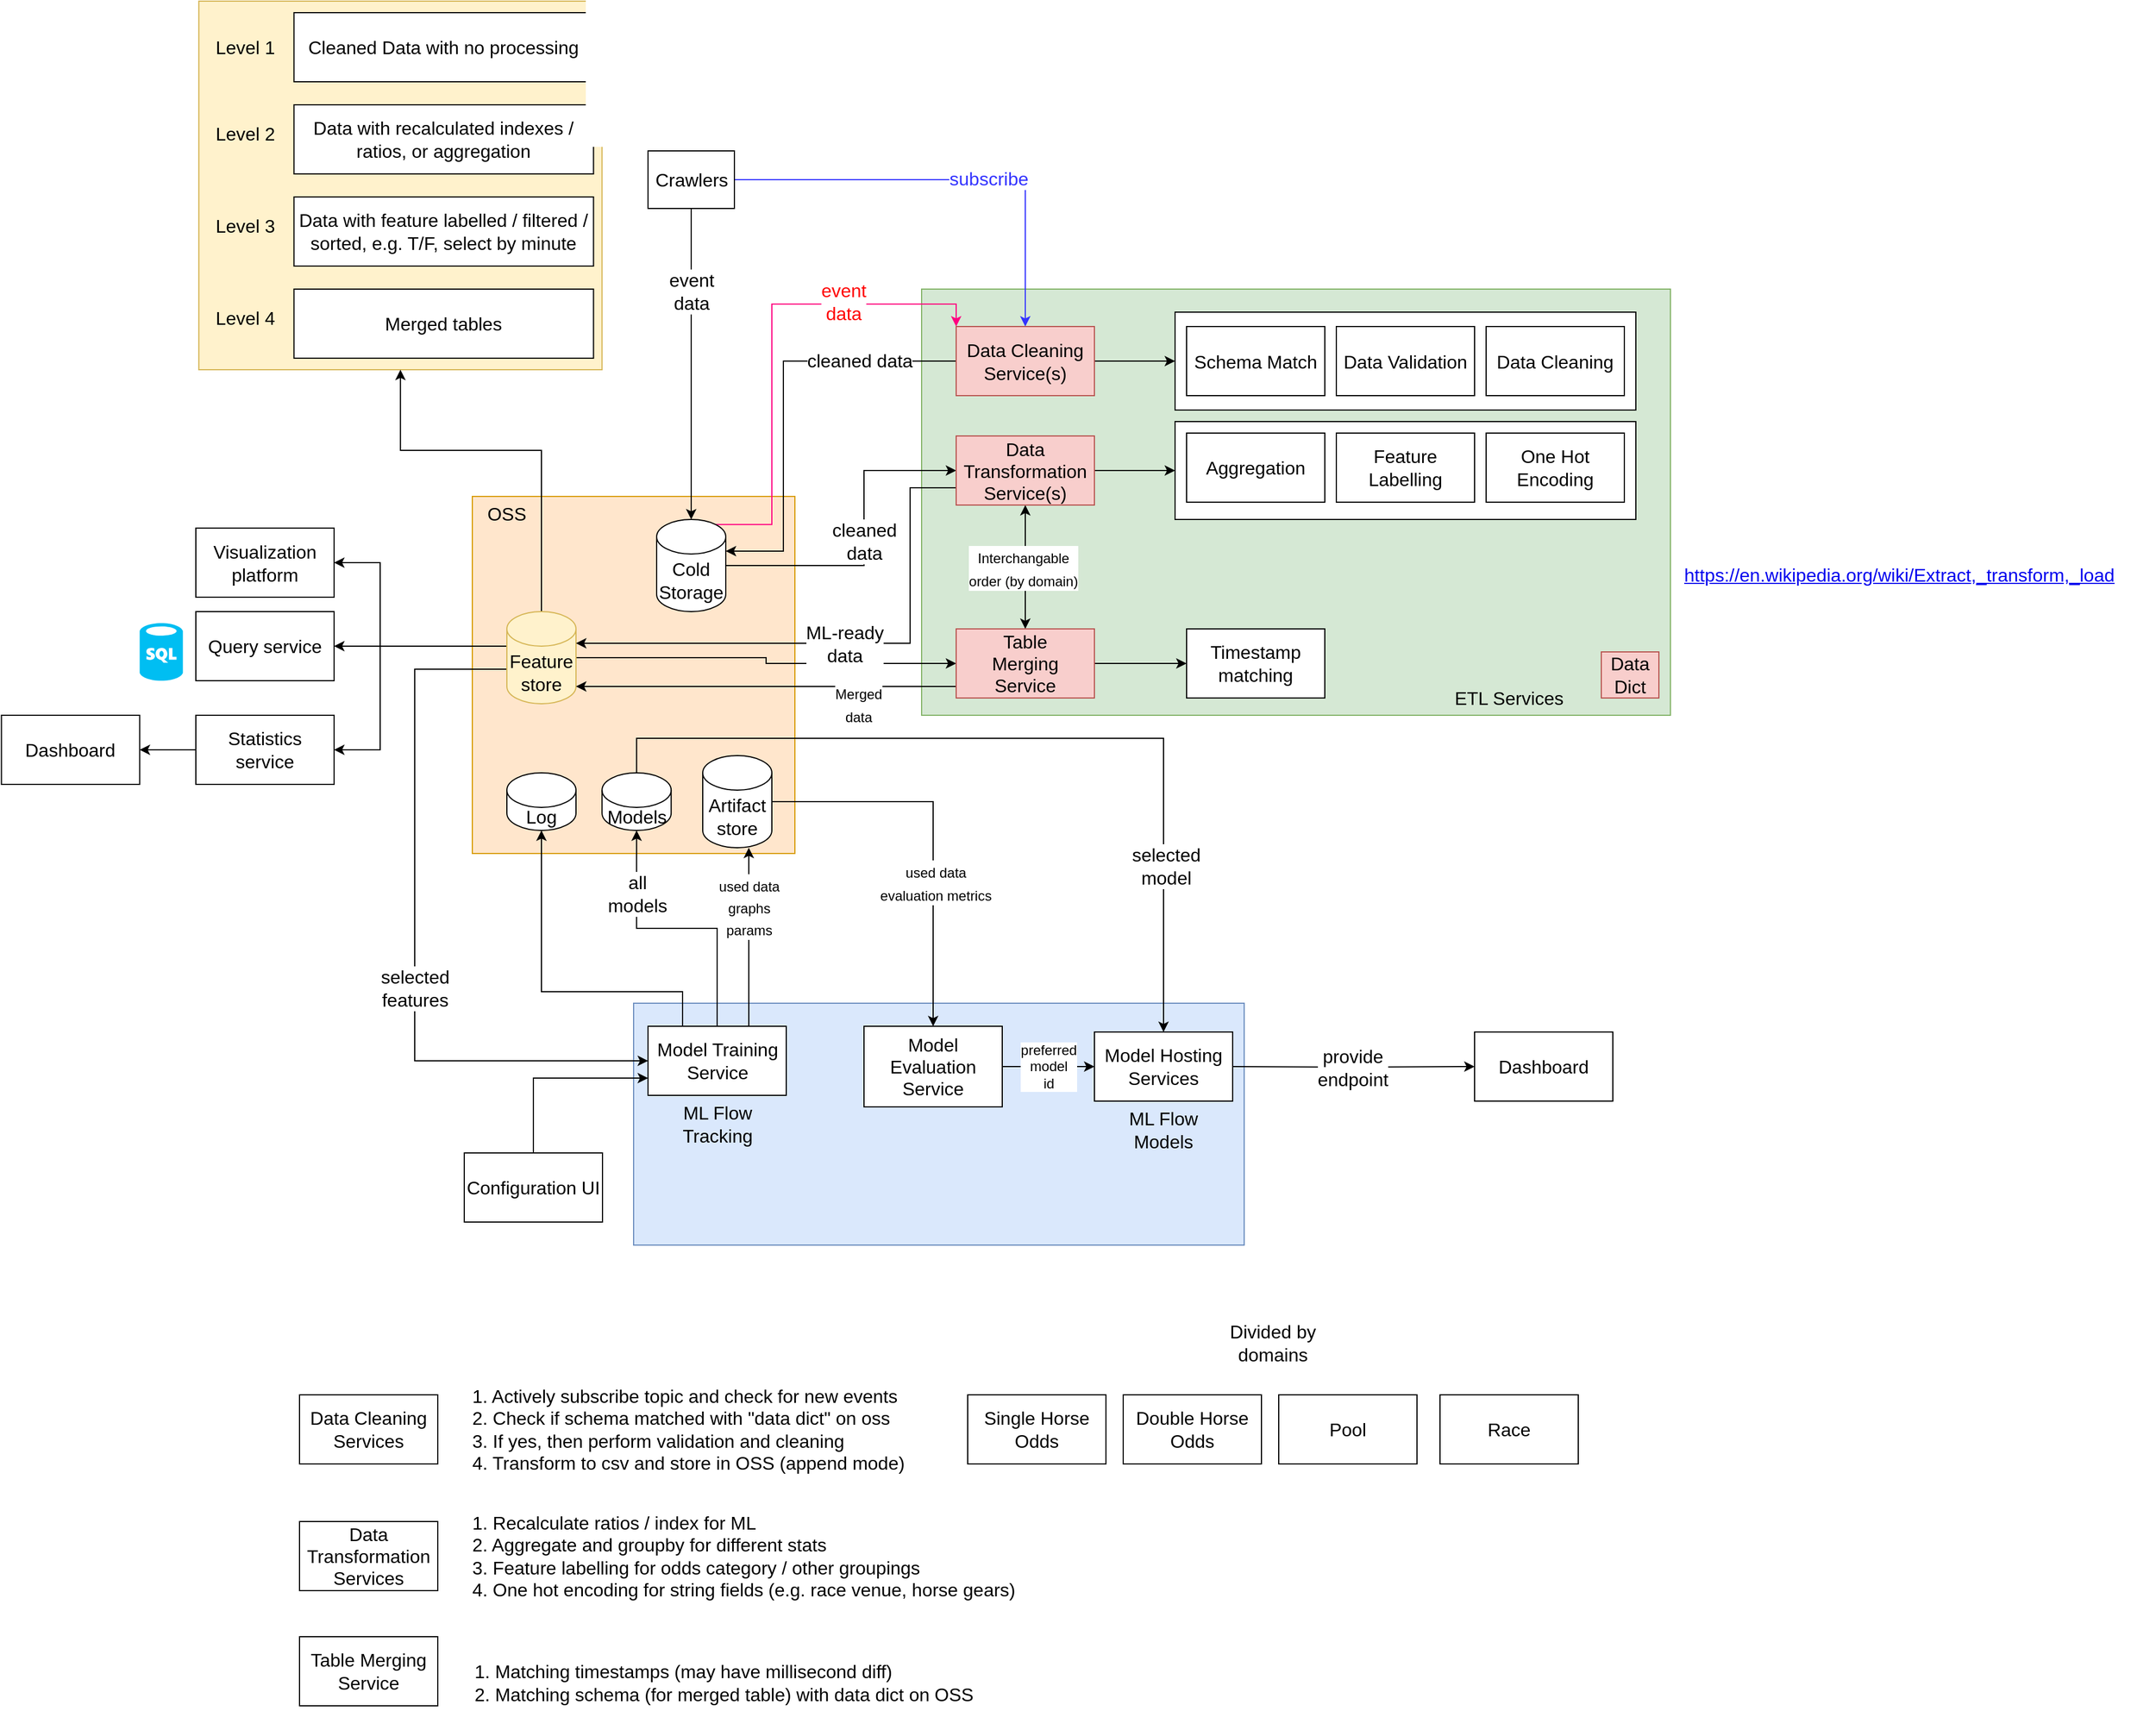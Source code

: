 <mxfile version="20.2.8" type="github" pages="2">
  <diagram id="_OYlfLiKj20trFkd4ubV" name="Page-1">
    <mxGraphModel dx="3486" dy="2489" grid="1" gridSize="10" guides="1" tooltips="1" connect="1" arrows="1" fold="1" page="1" pageScale="1" pageWidth="1654" pageHeight="1169" math="0" shadow="0">
      <root>
        <mxCell id="0" />
        <mxCell id="1" parent="0" />
        <mxCell id="ToE4UrAM6BWn20umVzim-1" value="" style="rounded=0;whiteSpace=wrap;html=1;fillColor=#d5e8d4;strokeColor=#82b366;" vertex="1" parent="1">
          <mxGeometry x="670" y="170" width="650" height="370" as="geometry" />
        </mxCell>
        <mxCell id="ToE4UrAM6BWn20umVzim-110" value="" style="rounded=0;whiteSpace=wrap;html=1;fontSize=16;" vertex="1" parent="1">
          <mxGeometry x="890" y="285" width="400" height="85" as="geometry" />
        </mxCell>
        <mxCell id="ToE4UrAM6BWn20umVzim-91" value="" style="rounded=0;whiteSpace=wrap;html=1;fontSize=16;fillColor=#fff2cc;strokeColor=#d6b656;" vertex="1" parent="1">
          <mxGeometry x="42.6" y="-80" width="350" height="320" as="geometry" />
        </mxCell>
        <mxCell id="ToE4UrAM6BWn20umVzim-108" value="" style="rounded=0;whiteSpace=wrap;html=1;fontSize=16;" vertex="1" parent="1">
          <mxGeometry x="890" y="190" width="400" height="85" as="geometry" />
        </mxCell>
        <mxCell id="ToE4UrAM6BWn20umVzim-59" value="" style="rounded=0;whiteSpace=wrap;html=1;fontSize=16;fillColor=#dae8fc;strokeColor=#6c8ebf;" vertex="1" parent="1">
          <mxGeometry x="420" y="790" width="530" height="210" as="geometry" />
        </mxCell>
        <mxCell id="ToE4UrAM6BWn20umVzim-12" value="" style="rounded=0;whiteSpace=wrap;html=1;fontSize=16;fillColor=#ffe6cc;strokeColor=#d79b00;" vertex="1" parent="1">
          <mxGeometry x="280" y="350" width="280" height="310" as="geometry" />
        </mxCell>
        <mxCell id="ToE4UrAM6BWn20umVzim-2" value="ETL Services" style="text;html=1;strokeColor=none;fillColor=none;align=center;verticalAlign=middle;whiteSpace=wrap;rounded=0;fontSize=16;" vertex="1" parent="1">
          <mxGeometry x="1125" y="510" width="110" height="30" as="geometry" />
        </mxCell>
        <mxCell id="_EHyVhy-0C-5i52qK-ew-14" value="cleaned&lt;br&gt;data" style="edgeStyle=orthogonalEdgeStyle;rounded=0;orthogonalLoop=1;jettySize=auto;html=1;exitX=1;exitY=0.5;exitDx=0;exitDy=0;exitPerimeter=0;entryX=0;entryY=0.5;entryDx=0;entryDy=0;fontSize=16;" edge="1" parent="1" source="ToE4UrAM6BWn20umVzim-3" target="ToE4UrAM6BWn20umVzim-100">
          <mxGeometry relative="1" as="geometry">
            <Array as="points">
              <mxPoint x="620" y="410" />
              <mxPoint x="620" y="328" />
            </Array>
          </mxGeometry>
        </mxCell>
        <mxCell id="_EHyVhy-0C-5i52qK-ew-40" style="edgeStyle=orthogonalEdgeStyle;rounded=0;orthogonalLoop=1;jettySize=auto;html=1;exitX=0.855;exitY=0;exitDx=0;exitDy=4.35;exitPerimeter=0;entryX=0;entryY=0;entryDx=0;entryDy=0;strokeColor=#FF0080;fontSize=16;fontColor=#FF0000;startArrow=none;startFill=0;" edge="1" parent="1" source="ToE4UrAM6BWn20umVzim-3" target="ToE4UrAM6BWn20umVzim-99">
          <mxGeometry relative="1" as="geometry">
            <Array as="points">
              <mxPoint x="540" y="374" />
              <mxPoint x="540" y="183" />
              <mxPoint x="700" y="183" />
            </Array>
          </mxGeometry>
        </mxCell>
        <mxCell id="_EHyVhy-0C-5i52qK-ew-41" value="event&lt;br&gt;data" style="edgeLabel;html=1;align=center;verticalAlign=middle;resizable=0;points=[];fontSize=16;fontColor=#FF0000;" vertex="1" connectable="0" parent="_EHyVhy-0C-5i52qK-ew-40">
          <mxGeometry x="0.44" y="2" relative="1" as="geometry">
            <mxPoint as="offset" />
          </mxGeometry>
        </mxCell>
        <mxCell id="ToE4UrAM6BWn20umVzim-3" value="Cold Storage" style="shape=cylinder3;whiteSpace=wrap;html=1;boundedLbl=1;backgroundOutline=1;size=15;fontSize=16;" vertex="1" parent="1">
          <mxGeometry x="440" y="370" width="60" height="80" as="geometry" />
        </mxCell>
        <mxCell id="ToE4UrAM6BWn20umVzim-13" style="edgeStyle=orthogonalEdgeStyle;rounded=0;orthogonalLoop=1;jettySize=auto;html=1;fontSize=16;" edge="1" parent="1" source="ToE4UrAM6BWn20umVzim-4" target="ToE4UrAM6BWn20umVzim-3">
          <mxGeometry relative="1" as="geometry" />
        </mxCell>
        <mxCell id="ToE4UrAM6BWn20umVzim-23" value="event&lt;br&gt;data" style="edgeLabel;html=1;align=center;verticalAlign=middle;resizable=0;points=[];fontSize=16;" vertex="1" connectable="0" parent="ToE4UrAM6BWn20umVzim-13">
          <mxGeometry x="-0.472" relative="1" as="geometry">
            <mxPoint as="offset" />
          </mxGeometry>
        </mxCell>
        <mxCell id="ToE4UrAM6BWn20umVzim-104" style="edgeStyle=orthogonalEdgeStyle;rounded=0;orthogonalLoop=1;jettySize=auto;html=1;exitX=1;exitY=0.5;exitDx=0;exitDy=0;entryX=0.5;entryY=0;entryDx=0;entryDy=0;fontSize=16;fontColor=#3333FF;strokeColor=#3333FF;" edge="1" parent="1" source="ToE4UrAM6BWn20umVzim-4" target="ToE4UrAM6BWn20umVzim-99">
          <mxGeometry relative="1" as="geometry" />
        </mxCell>
        <mxCell id="_EHyVhy-0C-5i52qK-ew-3" value="subscribe" style="edgeLabel;html=1;align=center;verticalAlign=middle;resizable=0;points=[];fontSize=16;fontColor=#3333FF;" vertex="1" connectable="0" parent="ToE4UrAM6BWn20umVzim-104">
          <mxGeometry x="0.158" y="1" relative="1" as="geometry">
            <mxPoint as="offset" />
          </mxGeometry>
        </mxCell>
        <mxCell id="ToE4UrAM6BWn20umVzim-4" value="Crawlers" style="rounded=0;whiteSpace=wrap;html=1;fontSize=16;" vertex="1" parent="1">
          <mxGeometry x="432.5" y="50" width="75" height="50" as="geometry" />
        </mxCell>
        <mxCell id="ToE4UrAM6BWn20umVzim-14" value="OSS" style="text;html=1;strokeColor=none;fillColor=none;align=center;verticalAlign=middle;whiteSpace=wrap;rounded=0;fontSize=16;" vertex="1" parent="1">
          <mxGeometry x="280" y="350" width="60" height="30" as="geometry" />
        </mxCell>
        <mxCell id="ToE4UrAM6BWn20umVzim-21" style="edgeStyle=orthogonalEdgeStyle;rounded=0;orthogonalLoop=1;jettySize=auto;html=1;exitX=0;exitY=0.5;exitDx=0;exitDy=0;exitPerimeter=0;entryX=1;entryY=0.5;entryDx=0;entryDy=0;fontSize=16;" edge="1" parent="1" source="ToE4UrAM6BWn20umVzim-16" target="ToE4UrAM6BWn20umVzim-20">
          <mxGeometry relative="1" as="geometry">
            <Array as="points">
              <mxPoint x="310" y="480" />
              <mxPoint x="200" y="480" />
              <mxPoint x="200" y="408" />
            </Array>
          </mxGeometry>
        </mxCell>
        <mxCell id="ToE4UrAM6BWn20umVzim-60" style="edgeStyle=orthogonalEdgeStyle;rounded=0;orthogonalLoop=1;jettySize=auto;html=1;exitX=0;exitY=0;exitDx=0;exitDy=52.5;exitPerimeter=0;fontSize=16;" edge="1" parent="1" source="ToE4UrAM6BWn20umVzim-16" target="ToE4UrAM6BWn20umVzim-40">
          <mxGeometry relative="1" as="geometry">
            <Array as="points">
              <mxPoint x="310" y="500" />
              <mxPoint x="230" y="500" />
              <mxPoint x="230" y="840" />
            </Array>
          </mxGeometry>
        </mxCell>
        <mxCell id="ToE4UrAM6BWn20umVzim-61" value="selected&lt;br&gt;features" style="edgeLabel;html=1;align=center;verticalAlign=middle;resizable=0;points=[];fontSize=16;" vertex="1" connectable="0" parent="ToE4UrAM6BWn20umVzim-60">
          <mxGeometry x="0.145" relative="1" as="geometry">
            <mxPoint y="1" as="offset" />
          </mxGeometry>
        </mxCell>
        <mxCell id="ToE4UrAM6BWn20umVzim-92" style="edgeStyle=orthogonalEdgeStyle;rounded=0;orthogonalLoop=1;jettySize=auto;html=1;exitX=0.5;exitY=0;exitDx=0;exitDy=0;exitPerimeter=0;entryX=0.5;entryY=1;entryDx=0;entryDy=0;fontSize=16;" edge="1" parent="1" source="ToE4UrAM6BWn20umVzim-16" target="ToE4UrAM6BWn20umVzim-91">
          <mxGeometry relative="1" as="geometry">
            <Array as="points">
              <mxPoint x="340" y="310" />
              <mxPoint x="218" y="310" />
            </Array>
          </mxGeometry>
        </mxCell>
        <mxCell id="ToE4UrAM6BWn20umVzim-116" style="edgeStyle=orthogonalEdgeStyle;rounded=0;orthogonalLoop=1;jettySize=auto;html=1;entryX=1;entryY=0.5;entryDx=0;entryDy=0;fontSize=16;" edge="1" parent="1" source="ToE4UrAM6BWn20umVzim-16" target="ToE4UrAM6BWn20umVzim-115">
          <mxGeometry relative="1" as="geometry">
            <Array as="points">
              <mxPoint x="260" y="480" />
              <mxPoint x="260" y="480" />
            </Array>
          </mxGeometry>
        </mxCell>
        <mxCell id="_EHyVhy-0C-5i52qK-ew-20" style="edgeStyle=orthogonalEdgeStyle;rounded=0;orthogonalLoop=1;jettySize=auto;html=1;exitX=1;exitY=0.5;exitDx=0;exitDy=0;exitPerimeter=0;entryX=0;entryY=0.5;entryDx=0;entryDy=0;fontSize=16;" edge="1" parent="1" source="ToE4UrAM6BWn20umVzim-16" target="_EHyVhy-0C-5i52qK-ew-16">
          <mxGeometry relative="1" as="geometry" />
        </mxCell>
        <mxCell id="_EHyVhy-0C-5i52qK-ew-37" style="edgeStyle=orthogonalEdgeStyle;rounded=0;orthogonalLoop=1;jettySize=auto;html=1;exitX=0;exitY=0;exitDx=0;exitDy=27.5;exitPerimeter=0;entryX=1;entryY=0.5;entryDx=0;entryDy=0;fontSize=16;startArrow=none;startFill=0;" edge="1" parent="1" source="ToE4UrAM6BWn20umVzim-16" target="_EHyVhy-0C-5i52qK-ew-36">
          <mxGeometry relative="1" as="geometry">
            <Array as="points">
              <mxPoint x="310" y="480" />
              <mxPoint x="200" y="480" />
              <mxPoint x="200" y="570" />
            </Array>
          </mxGeometry>
        </mxCell>
        <mxCell id="ToE4UrAM6BWn20umVzim-16" value="Feature&lt;br&gt;store" style="shape=cylinder3;whiteSpace=wrap;html=1;boundedLbl=1;backgroundOutline=1;size=15;fontSize=16;fillColor=#fff2cc;strokeColor=#d6b656;" vertex="1" parent="1">
          <mxGeometry x="310" y="450" width="60" height="80" as="geometry" />
        </mxCell>
        <mxCell id="ToE4UrAM6BWn20umVzim-20" value="Visualization platform" style="rounded=0;whiteSpace=wrap;html=1;fontSize=16;" vertex="1" parent="1">
          <mxGeometry x="40" y="377.5" width="120" height="60" as="geometry" />
        </mxCell>
        <mxCell id="ToE4UrAM6BWn20umVzim-26" value="Data Cleaning" style="rounded=0;whiteSpace=wrap;html=1;fontSize=16;" vertex="1" parent="1">
          <mxGeometry x="1160" y="202.5" width="120" height="60" as="geometry" />
        </mxCell>
        <mxCell id="ToE4UrAM6BWn20umVzim-28" value="Aggregation" style="rounded=0;whiteSpace=wrap;html=1;fontSize=16;" vertex="1" parent="1">
          <mxGeometry x="900" y="295" width="120" height="60" as="geometry" />
        </mxCell>
        <mxCell id="ToE4UrAM6BWn20umVzim-25" value="Data Validation" style="rounded=0;whiteSpace=wrap;html=1;fontSize=16;" vertex="1" parent="1">
          <mxGeometry x="1030" y="202.5" width="120" height="60" as="geometry" />
        </mxCell>
        <mxCell id="ToE4UrAM6BWn20umVzim-31" value="Schema Match" style="rounded=0;whiteSpace=wrap;html=1;fontSize=16;" vertex="1" parent="1">
          <mxGeometry x="900" y="202.5" width="120" height="60" as="geometry" />
        </mxCell>
        <mxCell id="ToE4UrAM6BWn20umVzim-46" style="edgeStyle=orthogonalEdgeStyle;rounded=0;orthogonalLoop=1;jettySize=auto;html=1;exitX=0.5;exitY=0;exitDx=0;exitDy=0;fontSize=16;" edge="1" parent="1" source="ToE4UrAM6BWn20umVzim-40" target="ToE4UrAM6BWn20umVzim-44">
          <mxGeometry relative="1" as="geometry">
            <Array as="points">
              <mxPoint x="520" y="810" />
            </Array>
          </mxGeometry>
        </mxCell>
        <mxCell id="ToE4UrAM6BWn20umVzim-62" value="&lt;font style=&quot;font-size: 12px;&quot;&gt;used data&lt;br&gt;graphs&lt;br&gt;params&lt;/font&gt;" style="edgeLabel;html=1;align=center;verticalAlign=middle;resizable=0;points=[];fontSize=16;" vertex="1" connectable="0" parent="ToE4UrAM6BWn20umVzim-46">
          <mxGeometry x="0.585" y="3" relative="1" as="geometry">
            <mxPoint x="3" y="13" as="offset" />
          </mxGeometry>
        </mxCell>
        <mxCell id="ToE4UrAM6BWn20umVzim-77" style="edgeStyle=orthogonalEdgeStyle;rounded=0;orthogonalLoop=1;jettySize=auto;html=1;exitX=0.25;exitY=0;exitDx=0;exitDy=0;entryX=0.5;entryY=1;entryDx=0;entryDy=0;entryPerimeter=0;fontSize=16;" edge="1" parent="1" source="ToE4UrAM6BWn20umVzim-40" target="ToE4UrAM6BWn20umVzim-47">
          <mxGeometry relative="1" as="geometry">
            <Array as="points">
              <mxPoint x="463" y="780" />
              <mxPoint x="340" y="780" />
            </Array>
          </mxGeometry>
        </mxCell>
        <mxCell id="ToE4UrAM6BWn20umVzim-79" style="edgeStyle=orthogonalEdgeStyle;rounded=0;orthogonalLoop=1;jettySize=auto;html=1;exitX=0.5;exitY=0;exitDx=0;exitDy=0;entryX=0.5;entryY=1;entryDx=0;entryDy=0;entryPerimeter=0;fontSize=12;" edge="1" parent="1" source="ToE4UrAM6BWn20umVzim-40" target="ToE4UrAM6BWn20umVzim-55">
          <mxGeometry relative="1" as="geometry" />
        </mxCell>
        <mxCell id="ToE4UrAM6BWn20umVzim-83" value="all&lt;br&gt;models" style="edgeLabel;html=1;align=center;verticalAlign=middle;resizable=0;points=[];fontSize=16;" vertex="1" connectable="0" parent="ToE4UrAM6BWn20umVzim-79">
          <mxGeometry x="0.541" relative="1" as="geometry">
            <mxPoint as="offset" />
          </mxGeometry>
        </mxCell>
        <mxCell id="ToE4UrAM6BWn20umVzim-40" value="Model Training Service" style="rounded=0;whiteSpace=wrap;html=1;fontSize=16;" vertex="1" parent="1">
          <mxGeometry x="432.5" y="810" width="120" height="60" as="geometry" />
        </mxCell>
        <mxCell id="ToE4UrAM6BWn20umVzim-41" value="" style="shape=image;verticalLabelPosition=bottom;labelBackgroundColor=default;verticalAlign=top;aspect=fixed;imageAspect=0;image=https://www.mlflow.org/docs/latest/_static/MLflow-logo-final-black.png;" vertex="1" parent="1">
          <mxGeometry x="573.1" y="900.29" width="217" height="79.71" as="geometry" />
        </mxCell>
        <mxCell id="ToE4UrAM6BWn20umVzim-78" style="edgeStyle=orthogonalEdgeStyle;rounded=0;orthogonalLoop=1;jettySize=auto;html=1;exitX=1;exitY=0.5;exitDx=0;exitDy=0;exitPerimeter=0;fontSize=12;" edge="1" parent="1" source="ToE4UrAM6BWn20umVzim-44" target="ToE4UrAM6BWn20umVzim-67">
          <mxGeometry relative="1" as="geometry" />
        </mxCell>
        <mxCell id="ToE4UrAM6BWn20umVzim-101" value="&lt;font style=&quot;font-size: 12px;&quot;&gt;used data&lt;br&gt;evaluation metrics&lt;/font&gt;" style="edgeLabel;html=1;align=center;verticalAlign=middle;resizable=0;points=[];fontSize=16;" vertex="1" connectable="0" parent="ToE4UrAM6BWn20umVzim-78">
          <mxGeometry x="0.254" y="2" relative="1" as="geometry">
            <mxPoint as="offset" />
          </mxGeometry>
        </mxCell>
        <mxCell id="ToE4UrAM6BWn20umVzim-44" value="Artifact store" style="shape=cylinder3;whiteSpace=wrap;html=1;boundedLbl=1;backgroundOutline=1;size=15;fontSize=16;" vertex="1" parent="1">
          <mxGeometry x="480" y="575" width="60" height="80" as="geometry" />
        </mxCell>
        <mxCell id="ToE4UrAM6BWn20umVzim-65" style="edgeStyle=orthogonalEdgeStyle;rounded=0;orthogonalLoop=1;jettySize=auto;html=1;exitX=1;exitY=0.5;exitDx=0;exitDy=0;entryX=0;entryY=0.5;entryDx=0;entryDy=0;fontSize=16;" edge="1" parent="1" target="ToE4UrAM6BWn20umVzim-64">
          <mxGeometry relative="1" as="geometry">
            <mxPoint x="940" y="845" as="sourcePoint" />
          </mxGeometry>
        </mxCell>
        <mxCell id="ToE4UrAM6BWn20umVzim-66" value="provide&lt;br&gt;endpoint" style="edgeLabel;html=1;align=center;verticalAlign=middle;resizable=0;points=[];fontSize=16;" vertex="1" connectable="0" parent="ToE4UrAM6BWn20umVzim-65">
          <mxGeometry x="-0.019" relative="1" as="geometry">
            <mxPoint as="offset" />
          </mxGeometry>
        </mxCell>
        <mxCell id="ToE4UrAM6BWn20umVzim-45" value="Model Hosting Services" style="rounded=0;whiteSpace=wrap;html=1;fontSize=16;" vertex="1" parent="1">
          <mxGeometry x="820" y="815" width="120" height="60" as="geometry" />
        </mxCell>
        <mxCell id="ToE4UrAM6BWn20umVzim-47" value="Log" style="shape=cylinder3;whiteSpace=wrap;html=1;boundedLbl=1;backgroundOutline=1;size=15;fontSize=16;" vertex="1" parent="1">
          <mxGeometry x="310" y="590" width="60" height="50" as="geometry" />
        </mxCell>
        <mxCell id="ToE4UrAM6BWn20umVzim-50" value="ML Flow&lt;br&gt;Tracking" style="text;html=1;strokeColor=none;fillColor=none;align=center;verticalAlign=middle;whiteSpace=wrap;rounded=0;fontSize=16;" vertex="1" parent="1">
          <mxGeometry x="452.6" y="880" width="79.8" height="30" as="geometry" />
        </mxCell>
        <mxCell id="ToE4UrAM6BWn20umVzim-51" value="ML Flow&lt;br&gt;Models" style="text;html=1;strokeColor=none;fillColor=none;align=center;verticalAlign=middle;whiteSpace=wrap;rounded=0;fontSize=16;" vertex="1" parent="1">
          <mxGeometry x="845" y="885" width="70" height="30" as="geometry" />
        </mxCell>
        <mxCell id="ToE4UrAM6BWn20umVzim-80" style="edgeStyle=orthogonalEdgeStyle;rounded=0;orthogonalLoop=1;jettySize=auto;html=1;exitX=0.5;exitY=0;exitDx=0;exitDy=0;exitPerimeter=0;fontSize=12;" edge="1" parent="1" source="ToE4UrAM6BWn20umVzim-55" target="ToE4UrAM6BWn20umVzim-45">
          <mxGeometry relative="1" as="geometry">
            <Array as="points">
              <mxPoint x="423" y="560" />
              <mxPoint x="880" y="560" />
            </Array>
          </mxGeometry>
        </mxCell>
        <mxCell id="ToE4UrAM6BWn20umVzim-82" value="selected&lt;br&gt;model" style="edgeLabel;html=1;align=center;verticalAlign=middle;resizable=0;points=[];fontSize=16;" vertex="1" connectable="0" parent="ToE4UrAM6BWn20umVzim-80">
          <mxGeometry x="0.612" y="2" relative="1" as="geometry">
            <mxPoint as="offset" />
          </mxGeometry>
        </mxCell>
        <mxCell id="ToE4UrAM6BWn20umVzim-55" value="Models" style="shape=cylinder3;whiteSpace=wrap;html=1;boundedLbl=1;backgroundOutline=1;size=15;fontSize=16;" vertex="1" parent="1">
          <mxGeometry x="392.6" y="590" width="60" height="50" as="geometry" />
        </mxCell>
        <mxCell id="ToE4UrAM6BWn20umVzim-64" value="Dashboard" style="rounded=0;whiteSpace=wrap;html=1;fontSize=16;" vertex="1" parent="1">
          <mxGeometry x="1150" y="815" width="120" height="60" as="geometry" />
        </mxCell>
        <mxCell id="ToE4UrAM6BWn20umVzim-81" value="&lt;span style=&quot;&quot;&gt;preferred&lt;br&gt;model&lt;br&gt;id&lt;br&gt;&lt;/span&gt;" style="edgeStyle=orthogonalEdgeStyle;rounded=0;orthogonalLoop=1;jettySize=auto;html=1;exitX=1;exitY=0.5;exitDx=0;exitDy=0;fontSize=12;" edge="1" parent="1" source="ToE4UrAM6BWn20umVzim-67" target="ToE4UrAM6BWn20umVzim-45">
          <mxGeometry relative="1" as="geometry" />
        </mxCell>
        <mxCell id="ToE4UrAM6BWn20umVzim-67" value="Model Evaluation Service" style="rounded=0;whiteSpace=wrap;html=1;fontSize=16;" vertex="1" parent="1">
          <mxGeometry x="620" y="810" width="120" height="70" as="geometry" />
        </mxCell>
        <mxCell id="ToE4UrAM6BWn20umVzim-70" value="Feature&lt;br&gt;Labelling" style="rounded=0;whiteSpace=wrap;html=1;fontSize=16;" vertex="1" parent="1">
          <mxGeometry x="1030" y="295" width="120" height="60" as="geometry" />
        </mxCell>
        <mxCell id="ToE4UrAM6BWn20umVzim-85" value="Cleaned Data with no processing" style="rounded=0;whiteSpace=wrap;html=1;fontSize=16;" vertex="1" parent="1">
          <mxGeometry x="125.2" y="-70" width="260" height="60" as="geometry" />
        </mxCell>
        <mxCell id="ToE4UrAM6BWn20umVzim-86" value="Level 1" style="text;html=1;strokeColor=none;fillColor=none;align=center;verticalAlign=middle;whiteSpace=wrap;rounded=0;fontSize=16;" vertex="1" parent="1">
          <mxGeometry x="52.6" y="-55" width="60" height="30" as="geometry" />
        </mxCell>
        <mxCell id="ToE4UrAM6BWn20umVzim-87" value="Data with recalculated indexes / ratios, or aggregation" style="rounded=0;whiteSpace=wrap;html=1;fontSize=16;" vertex="1" parent="1">
          <mxGeometry x="125.2" y="10" width="260" height="60" as="geometry" />
        </mxCell>
        <mxCell id="ToE4UrAM6BWn20umVzim-88" value="Level 2" style="text;html=1;strokeColor=none;fillColor=none;align=center;verticalAlign=middle;whiteSpace=wrap;rounded=0;fontSize=16;" vertex="1" parent="1">
          <mxGeometry x="52.6" y="20" width="60" height="30" as="geometry" />
        </mxCell>
        <mxCell id="ToE4UrAM6BWn20umVzim-89" value="Data with feature labelled / filtered / sorted, e.g. T/F, select by minute" style="rounded=0;whiteSpace=wrap;html=1;fontSize=16;" vertex="1" parent="1">
          <mxGeometry x="125.2" y="90" width="260" height="60" as="geometry" />
        </mxCell>
        <mxCell id="ToE4UrAM6BWn20umVzim-90" value="Level 3" style="text;html=1;strokeColor=none;fillColor=none;align=center;verticalAlign=middle;whiteSpace=wrap;rounded=0;fontSize=16;" vertex="1" parent="1">
          <mxGeometry x="52.6" y="100" width="60" height="30" as="geometry" />
        </mxCell>
        <mxCell id="ToE4UrAM6BWn20umVzim-94" value="Merged tables" style="rounded=0;whiteSpace=wrap;html=1;fontSize=16;" vertex="1" parent="1">
          <mxGeometry x="125.2" y="170" width="260" height="60" as="geometry" />
        </mxCell>
        <mxCell id="ToE4UrAM6BWn20umVzim-95" value="Level 4" style="text;html=1;strokeColor=none;fillColor=none;align=center;verticalAlign=middle;whiteSpace=wrap;rounded=0;fontSize=16;" vertex="1" parent="1">
          <mxGeometry x="52.6" y="180" width="60" height="30" as="geometry" />
        </mxCell>
        <mxCell id="ToE4UrAM6BWn20umVzim-98" value="Data&lt;br&gt;Dict" style="rounded=0;whiteSpace=wrap;html=1;fontSize=16;fillColor=#f8cecc;strokeColor=#b85450;" vertex="1" parent="1">
          <mxGeometry x="1260" y="485" width="50" height="40" as="geometry" />
        </mxCell>
        <mxCell id="ToE4UrAM6BWn20umVzim-109" style="edgeStyle=orthogonalEdgeStyle;rounded=0;orthogonalLoop=1;jettySize=auto;html=1;exitX=1;exitY=0.5;exitDx=0;exitDy=0;fontSize=16;" edge="1" parent="1" source="ToE4UrAM6BWn20umVzim-99" target="ToE4UrAM6BWn20umVzim-108">
          <mxGeometry relative="1" as="geometry" />
        </mxCell>
        <mxCell id="_EHyVhy-0C-5i52qK-ew-4" style="edgeStyle=orthogonalEdgeStyle;rounded=0;orthogonalLoop=1;jettySize=auto;html=1;exitX=0;exitY=0.5;exitDx=0;exitDy=0;fontSize=16;entryX=1;entryY=0;entryDx=0;entryDy=27.5;entryPerimeter=0;" edge="1" parent="1" source="ToE4UrAM6BWn20umVzim-99" target="ToE4UrAM6BWn20umVzim-3">
          <mxGeometry relative="1" as="geometry">
            <mxPoint x="500" y="420" as="targetPoint" />
            <Array as="points">
              <mxPoint x="550" y="233" />
              <mxPoint x="550" y="398" />
            </Array>
          </mxGeometry>
        </mxCell>
        <mxCell id="_EHyVhy-0C-5i52qK-ew-6" value="cleaned data" style="edgeLabel;html=1;align=center;verticalAlign=middle;resizable=0;points=[];fontSize=16;" vertex="1" connectable="0" parent="_EHyVhy-0C-5i52qK-ew-4">
          <mxGeometry x="-0.541" y="-1" relative="1" as="geometry">
            <mxPoint as="offset" />
          </mxGeometry>
        </mxCell>
        <mxCell id="ToE4UrAM6BWn20umVzim-99" value="Data Cleaning Service(s)" style="rounded=0;whiteSpace=wrap;html=1;fontSize=16;fillColor=#f8cecc;strokeColor=#b85450;" vertex="1" parent="1">
          <mxGeometry x="700" y="202.5" width="120" height="60" as="geometry" />
        </mxCell>
        <mxCell id="ToE4UrAM6BWn20umVzim-111" style="edgeStyle=orthogonalEdgeStyle;rounded=0;orthogonalLoop=1;jettySize=auto;html=1;exitX=1;exitY=0.5;exitDx=0;exitDy=0;entryX=0;entryY=0.5;entryDx=0;entryDy=0;fontSize=16;" edge="1" parent="1" source="ToE4UrAM6BWn20umVzim-100" target="ToE4UrAM6BWn20umVzim-110">
          <mxGeometry relative="1" as="geometry" />
        </mxCell>
        <mxCell id="_EHyVhy-0C-5i52qK-ew-19" value="ML-ready&lt;br&gt;data" style="edgeStyle=orthogonalEdgeStyle;rounded=0;orthogonalLoop=1;jettySize=auto;html=1;exitX=0;exitY=0.75;exitDx=0;exitDy=0;entryX=1;entryY=0;entryDx=0;entryDy=27.5;entryPerimeter=0;fontSize=16;" edge="1" parent="1" source="ToE4UrAM6BWn20umVzim-100" target="ToE4UrAM6BWn20umVzim-16">
          <mxGeometry relative="1" as="geometry">
            <Array as="points">
              <mxPoint x="660" y="343" />
              <mxPoint x="660" y="478" />
            </Array>
          </mxGeometry>
        </mxCell>
        <mxCell id="_EHyVhy-0C-5i52qK-ew-28" style="edgeStyle=orthogonalEdgeStyle;rounded=0;orthogonalLoop=1;jettySize=auto;html=1;exitX=0.5;exitY=1;exitDx=0;exitDy=0;fontSize=16;startArrow=classic;startFill=1;" edge="1" parent="1" source="ToE4UrAM6BWn20umVzim-100" target="_EHyVhy-0C-5i52qK-ew-16">
          <mxGeometry relative="1" as="geometry" />
        </mxCell>
        <mxCell id="_EHyVhy-0C-5i52qK-ew-29" value="&lt;font style=&quot;font-size: 12px;&quot;&gt;Interchangable&lt;br&gt;order (by domain)&lt;/font&gt;" style="edgeLabel;html=1;align=center;verticalAlign=middle;resizable=0;points=[];fontSize=16;" vertex="1" connectable="0" parent="_EHyVhy-0C-5i52qK-ew-28">
          <mxGeometry x="0.014" y="-2" relative="1" as="geometry">
            <mxPoint as="offset" />
          </mxGeometry>
        </mxCell>
        <mxCell id="ToE4UrAM6BWn20umVzim-100" value="Data Transformation Service(s)" style="rounded=0;whiteSpace=wrap;html=1;fontSize=16;fillColor=#f8cecc;strokeColor=#b85450;" vertex="1" parent="1">
          <mxGeometry x="700" y="297.5" width="120" height="60" as="geometry" />
        </mxCell>
        <mxCell id="ToE4UrAM6BWn20umVzim-114" value="&lt;a href=&quot;https://en.wikipedia.org/wiki/Extract,_transform,_load&quot;&gt;https://en.wikipedia.org/wiki/Extract,_transform,_load&lt;/a&gt;" style="text;whiteSpace=wrap;html=1;fontSize=16;" vertex="1" parent="1">
          <mxGeometry x="1330" y="402.25" width="410" height="40" as="geometry" />
        </mxCell>
        <mxCell id="ToE4UrAM6BWn20umVzim-115" value="Query service" style="rounded=0;whiteSpace=wrap;html=1;fontSize=16;" vertex="1" parent="1">
          <mxGeometry x="40" y="450" width="120" height="60" as="geometry" />
        </mxCell>
        <mxCell id="ToE4UrAM6BWn20umVzim-117" value="" style="verticalLabelPosition=bottom;html=1;verticalAlign=top;align=center;strokeColor=none;fillColor=#00BEF2;shape=mxgraph.azure.sql_database;fontSize=16;" vertex="1" parent="1">
          <mxGeometry x="-8.75" y="460" width="37.5" height="50" as="geometry" />
        </mxCell>
        <mxCell id="ToE4UrAM6BWn20umVzim-118" value="" style="shape=image;verticalLabelPosition=bottom;labelBackgroundColor=default;verticalAlign=top;aspect=fixed;imageAspect=0;image=https://upload.wikimedia.org/wikipedia/commons/thumb/3/38/Jupyter_logo.svg/1200px-Jupyter_logo.svg.png;" vertex="1" parent="1">
          <mxGeometry x="-20" y="372.76" width="60" height="69.49" as="geometry" />
        </mxCell>
        <mxCell id="ToE4UrAM6BWn20umVzim-120" style="edgeStyle=orthogonalEdgeStyle;rounded=0;orthogonalLoop=1;jettySize=auto;html=1;exitX=0.5;exitY=0;exitDx=0;exitDy=0;entryX=0;entryY=0.75;entryDx=0;entryDy=0;fontSize=16;" edge="1" parent="1" source="ToE4UrAM6BWn20umVzim-119" target="ToE4UrAM6BWn20umVzim-40">
          <mxGeometry relative="1" as="geometry" />
        </mxCell>
        <mxCell id="ToE4UrAM6BWn20umVzim-119" value="&lt;font style=&quot;font-size: 16px;&quot;&gt;Configuration UI&lt;/font&gt;" style="rounded=0;whiteSpace=wrap;html=1;fontSize=12;" vertex="1" parent="1">
          <mxGeometry x="273" y="920" width="120" height="60" as="geometry" />
        </mxCell>
        <mxCell id="ToE4UrAM6BWn20umVzim-122" value="" style="shape=image;verticalLabelPosition=bottom;labelBackgroundColor=default;verticalAlign=top;aspect=fixed;imageAspect=0;image=https://upload.wikimedia.org/wikipedia/commons/thumb/e/ed/Pandas_logo.svg/1200px-Pandas_logo.svg.png;" vertex="1" parent="1">
          <mxGeometry x="1330" y="320" width="190" height="76.73" as="geometry" />
        </mxCell>
        <mxCell id="_EHyVhy-0C-5i52qK-ew-1" value="Data Cleaning Services" style="rounded=0;whiteSpace=wrap;html=1;fontSize=16;" vertex="1" parent="1">
          <mxGeometry x="130" y="1130" width="120" height="60" as="geometry" />
        </mxCell>
        <mxCell id="_EHyVhy-0C-5i52qK-ew-2" value="1. Actively subscribe topic and check for new events&lt;br&gt;2. Check if schema matched with &quot;data dict&quot; on oss&lt;br&gt;3. If yes, then perform validation and cleaning&lt;br&gt;4. Transform to csv and store in OSS (append mode)" style="text;html=1;strokeColor=none;fillColor=none;align=left;verticalAlign=middle;whiteSpace=wrap;rounded=0;fontSize=16;" vertex="1" parent="1">
          <mxGeometry x="278" y="1120" width="567" height="80" as="geometry" />
        </mxCell>
        <mxCell id="_EHyVhy-0C-5i52qK-ew-7" value="" style="shape=image;html=1;verticalAlign=top;verticalLabelPosition=bottom;labelBackgroundColor=#ffffff;imageAspect=0;aspect=fixed;image=https://cdn0.iconfinder.com/data/icons/phosphor-light-vol-2/256/file-csv-light-128.png;fontSize=16;" vertex="1" parent="1">
          <mxGeometry x="560" y="240" width="40" height="40" as="geometry" />
        </mxCell>
        <mxCell id="_EHyVhy-0C-5i52qK-ew-8" value="" style="shape=image;html=1;verticalAlign=top;verticalLabelPosition=bottom;labelBackgroundColor=#ffffff;imageAspect=0;aspect=fixed;image=https://cdn1.iconfinder.com/data/icons/bootstrap-vol-3/16/filetype-json-128.png;fontSize=16;" vertex="1" parent="1">
          <mxGeometry x="494.4" y="150" width="38" height="38" as="geometry" />
        </mxCell>
        <mxCell id="_EHyVhy-0C-5i52qK-ew-10" value="Data Transformation Services" style="rounded=0;whiteSpace=wrap;html=1;fontSize=16;" vertex="1" parent="1">
          <mxGeometry x="130" y="1240" width="120" height="60" as="geometry" />
        </mxCell>
        <mxCell id="_EHyVhy-0C-5i52qK-ew-11" value="1. Recalculate ratios / index for ML&lt;br&gt;2. Aggregate and groupby for different stats&lt;br&gt;3. Feature labelling for odds category / other groupings&lt;br&gt;4. One hot encoding for string fields (e.g. race venue, horse gears)" style="text;html=1;strokeColor=none;fillColor=none;align=left;verticalAlign=middle;whiteSpace=wrap;rounded=0;fontSize=16;" vertex="1" parent="1">
          <mxGeometry x="278" y="1230" width="567" height="80" as="geometry" />
        </mxCell>
        <mxCell id="_EHyVhy-0C-5i52qK-ew-13" value="One Hot Encoding" style="rounded=0;whiteSpace=wrap;html=1;fontSize=16;" vertex="1" parent="1">
          <mxGeometry x="1160" y="295" width="120" height="60" as="geometry" />
        </mxCell>
        <mxCell id="_EHyVhy-0C-5i52qK-ew-15" value="" style="shape=image;html=1;verticalAlign=top;verticalLabelPosition=bottom;labelBackgroundColor=#ffffff;imageAspect=0;aspect=fixed;image=https://cdn0.iconfinder.com/data/icons/phosphor-light-vol-2/256/file-csv-light-128.png;fontSize=16;" vertex="1" parent="1">
          <mxGeometry x="520" y="437.5" width="40" height="40" as="geometry" />
        </mxCell>
        <mxCell id="_EHyVhy-0C-5i52qK-ew-21" style="edgeStyle=orthogonalEdgeStyle;rounded=0;orthogonalLoop=1;jettySize=auto;html=1;exitX=0;exitY=0.75;exitDx=0;exitDy=0;entryX=1;entryY=1;entryDx=0;entryDy=-15;entryPerimeter=0;fontSize=16;" edge="1" parent="1" source="_EHyVhy-0C-5i52qK-ew-16" target="ToE4UrAM6BWn20umVzim-16">
          <mxGeometry relative="1" as="geometry">
            <Array as="points">
              <mxPoint x="700" y="515" />
            </Array>
          </mxGeometry>
        </mxCell>
        <mxCell id="_EHyVhy-0C-5i52qK-ew-23" value="&lt;font style=&quot;font-size: 12px;&quot;&gt;Merged&lt;br&gt;data&lt;/font&gt;" style="edgeLabel;html=1;align=center;verticalAlign=middle;resizable=0;points=[];fontSize=16;" vertex="1" connectable="0" parent="_EHyVhy-0C-5i52qK-ew-21">
          <mxGeometry x="-0.433" y="2" relative="1" as="geometry">
            <mxPoint x="5" y="13" as="offset" />
          </mxGeometry>
        </mxCell>
        <mxCell id="_EHyVhy-0C-5i52qK-ew-31" style="edgeStyle=orthogonalEdgeStyle;rounded=0;orthogonalLoop=1;jettySize=auto;html=1;exitX=1;exitY=0.5;exitDx=0;exitDy=0;entryX=0;entryY=0.5;entryDx=0;entryDy=0;fontSize=16;startArrow=none;startFill=0;" edge="1" parent="1" source="_EHyVhy-0C-5i52qK-ew-16" target="_EHyVhy-0C-5i52qK-ew-30">
          <mxGeometry relative="1" as="geometry" />
        </mxCell>
        <mxCell id="_EHyVhy-0C-5i52qK-ew-16" value="Table&lt;br&gt;Merging&lt;br&gt;Service" style="rounded=0;whiteSpace=wrap;html=1;fontSize=16;fillColor=#f8cecc;strokeColor=#b85450;" vertex="1" parent="1">
          <mxGeometry x="700" y="465" width="120" height="60" as="geometry" />
        </mxCell>
        <mxCell id="_EHyVhy-0C-5i52qK-ew-24" value="Single Horse Odds" style="rounded=0;whiteSpace=wrap;html=1;fontSize=16;" vertex="1" parent="1">
          <mxGeometry x="710" y="1130" width="120" height="60" as="geometry" />
        </mxCell>
        <mxCell id="_EHyVhy-0C-5i52qK-ew-25" value="Double Horse Odds" style="rounded=0;whiteSpace=wrap;html=1;fontSize=16;" vertex="1" parent="1">
          <mxGeometry x="845" y="1130" width="120" height="60" as="geometry" />
        </mxCell>
        <mxCell id="_EHyVhy-0C-5i52qK-ew-26" value="Race" style="rounded=0;whiteSpace=wrap;html=1;fontSize=16;" vertex="1" parent="1">
          <mxGeometry x="1120" y="1130" width="120" height="60" as="geometry" />
        </mxCell>
        <mxCell id="_EHyVhy-0C-5i52qK-ew-27" value="Pool" style="rounded=0;whiteSpace=wrap;html=1;fontSize=16;" vertex="1" parent="1">
          <mxGeometry x="980" y="1130" width="120" height="60" as="geometry" />
        </mxCell>
        <mxCell id="_EHyVhy-0C-5i52qK-ew-30" value="Timestamp matching" style="rounded=0;whiteSpace=wrap;html=1;fontSize=16;" vertex="1" parent="1">
          <mxGeometry x="900" y="465" width="120" height="60" as="geometry" />
        </mxCell>
        <mxCell id="_EHyVhy-0C-5i52qK-ew-32" value="&lt;font style=&quot;font-size: 16px;&quot;&gt;Divided by domains&lt;/font&gt;" style="text;html=1;strokeColor=none;fillColor=none;align=center;verticalAlign=middle;whiteSpace=wrap;rounded=0;fontSize=12;" vertex="1" parent="1">
          <mxGeometry x="930" y="1070" width="90" height="30" as="geometry" />
        </mxCell>
        <mxCell id="_EHyVhy-0C-5i52qK-ew-34" value="Table Merging Service" style="rounded=0;whiteSpace=wrap;html=1;fontSize=16;" vertex="1" parent="1">
          <mxGeometry x="130" y="1340" width="120" height="60" as="geometry" />
        </mxCell>
        <mxCell id="_EHyVhy-0C-5i52qK-ew-35" value="1. Matching timestamps (may have millisecond diff)&lt;br&gt;2. Matching schema (for merged table) with data dict on OSS" style="text;html=1;strokeColor=none;fillColor=none;align=left;verticalAlign=middle;whiteSpace=wrap;rounded=0;fontSize=16;" vertex="1" parent="1">
          <mxGeometry x="280" y="1340" width="567" height="80" as="geometry" />
        </mxCell>
        <mxCell id="_EHyVhy-0C-5i52qK-ew-39" style="edgeStyle=orthogonalEdgeStyle;rounded=0;orthogonalLoop=1;jettySize=auto;html=1;exitX=0;exitY=0.5;exitDx=0;exitDy=0;fontSize=16;startArrow=none;startFill=0;" edge="1" parent="1" source="_EHyVhy-0C-5i52qK-ew-36" target="_EHyVhy-0C-5i52qK-ew-38">
          <mxGeometry relative="1" as="geometry" />
        </mxCell>
        <mxCell id="_EHyVhy-0C-5i52qK-ew-36" value="Statistics service" style="rounded=0;whiteSpace=wrap;html=1;fontSize=16;" vertex="1" parent="1">
          <mxGeometry x="40" y="540" width="120" height="60" as="geometry" />
        </mxCell>
        <mxCell id="_EHyVhy-0C-5i52qK-ew-38" value="Dashboard" style="rounded=0;whiteSpace=wrap;html=1;fontSize=16;" vertex="1" parent="1">
          <mxGeometry x="-128.75" y="540" width="120" height="60" as="geometry" />
        </mxCell>
      </root>
    </mxGraphModel>
  </diagram>
  <diagram id="X3cMIoYZfdU-HJTQ-Zcf" name="Page-2">
    <mxGraphModel dx="1561" dy="1320" grid="1" gridSize="10" guides="1" tooltips="1" connect="1" arrows="1" fold="1" page="1" pageScale="1" pageWidth="1654" pageHeight="1169" math="0" shadow="0">
      <root>
        <mxCell id="0" />
        <mxCell id="1" parent="0" />
      </root>
    </mxGraphModel>
  </diagram>
</mxfile>

